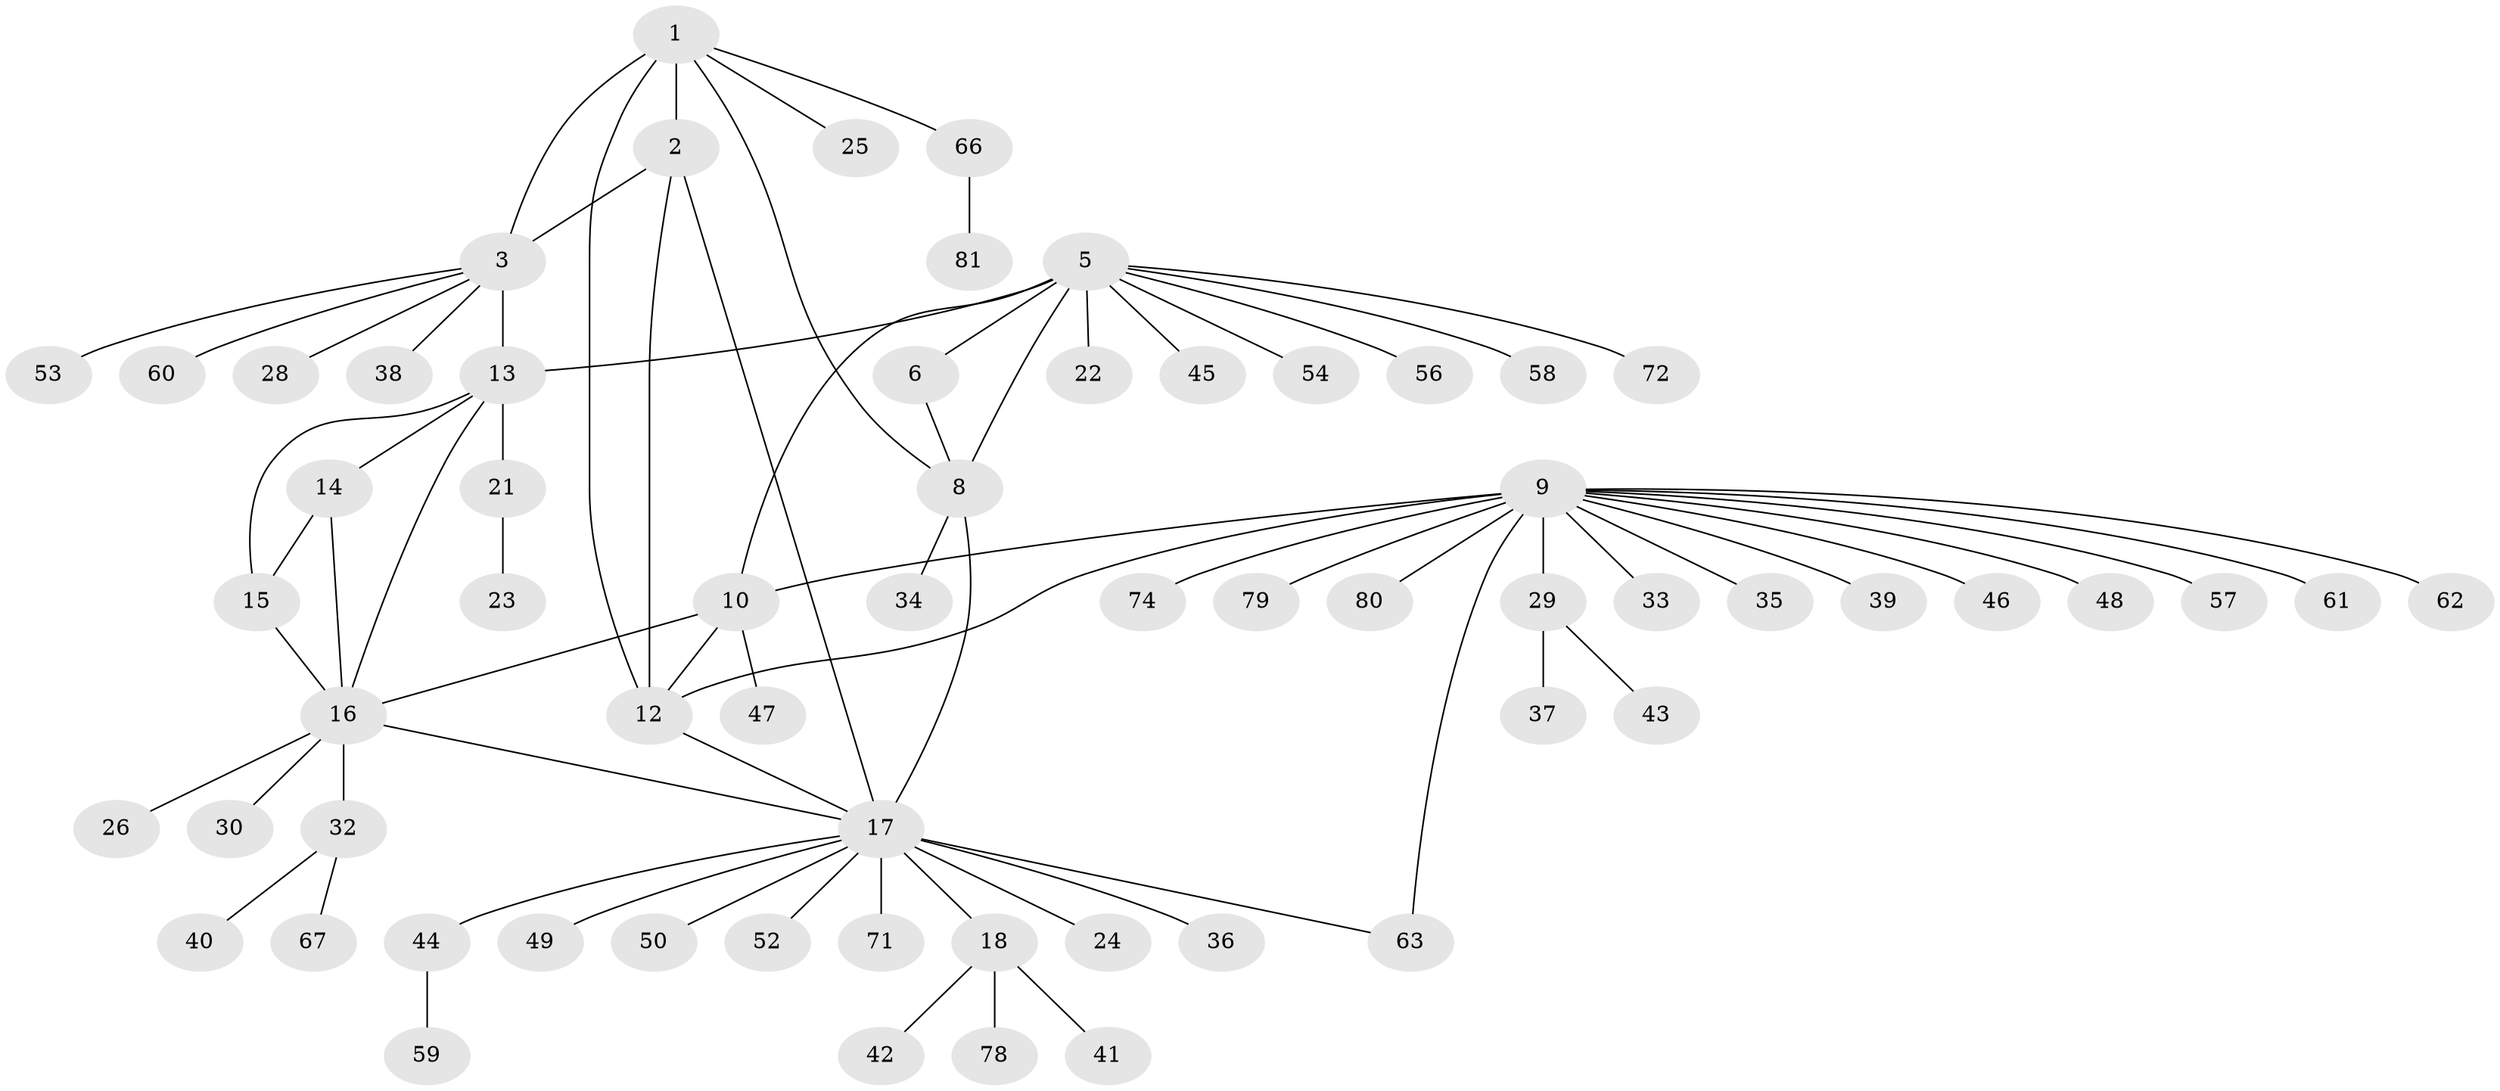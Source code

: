 // Generated by graph-tools (version 1.1) at 2025/24/03/03/25 07:24:12]
// undirected, 63 vertices, 76 edges
graph export_dot {
graph [start="1"]
  node [color=gray90,style=filled];
  1 [super="+68"];
  2 [super="+77"];
  3 [super="+4"];
  5 [super="+7"];
  6 [super="+75"];
  8 [super="+73"];
  9 [super="+11"];
  10 [super="+51"];
  12 [super="+31"];
  13;
  14 [super="+27"];
  15;
  16 [super="+69"];
  17 [super="+20"];
  18 [super="+19"];
  21 [super="+76"];
  22;
  23;
  24;
  25;
  26;
  28;
  29;
  30 [super="+64"];
  32 [super="+70"];
  33;
  34;
  35;
  36;
  37;
  38;
  39 [super="+55"];
  40;
  41;
  42;
  43;
  44 [super="+65"];
  45;
  46;
  47;
  48;
  49;
  50;
  52;
  53;
  54;
  56;
  57;
  58;
  59;
  60;
  61;
  62;
  63;
  66;
  67;
  71;
  72;
  74;
  78;
  79;
  80;
  81;
  1 -- 2;
  1 -- 3 [weight=2];
  1 -- 8;
  1 -- 12;
  1 -- 25;
  1 -- 66;
  2 -- 3 [weight=2];
  2 -- 17;
  2 -- 12;
  3 -- 13;
  3 -- 28;
  3 -- 53;
  3 -- 38;
  3 -- 60;
  5 -- 6 [weight=2];
  5 -- 8 [weight=2];
  5 -- 13;
  5 -- 72;
  5 -- 10;
  5 -- 45;
  5 -- 54;
  5 -- 22;
  5 -- 56;
  5 -- 58;
  6 -- 8;
  8 -- 17;
  8 -- 34;
  9 -- 10 [weight=2];
  9 -- 12 [weight=2];
  9 -- 46;
  9 -- 57;
  9 -- 62;
  9 -- 79;
  9 -- 33;
  9 -- 35;
  9 -- 39;
  9 -- 74;
  9 -- 48;
  9 -- 80;
  9 -- 29;
  9 -- 61;
  9 -- 63;
  10 -- 12;
  10 -- 16;
  10 -- 47;
  12 -- 17 [weight=2];
  13 -- 14;
  13 -- 15;
  13 -- 16;
  13 -- 21;
  14 -- 15;
  14 -- 16;
  15 -- 16;
  16 -- 26;
  16 -- 30;
  16 -- 32;
  16 -- 17;
  17 -- 18 [weight=4];
  17 -- 24;
  17 -- 36;
  17 -- 44;
  17 -- 49;
  17 -- 50;
  17 -- 52;
  17 -- 71;
  17 -- 63;
  18 -- 78;
  18 -- 42;
  18 -- 41;
  21 -- 23;
  29 -- 37;
  29 -- 43;
  32 -- 40;
  32 -- 67;
  44 -- 59;
  66 -- 81;
}
